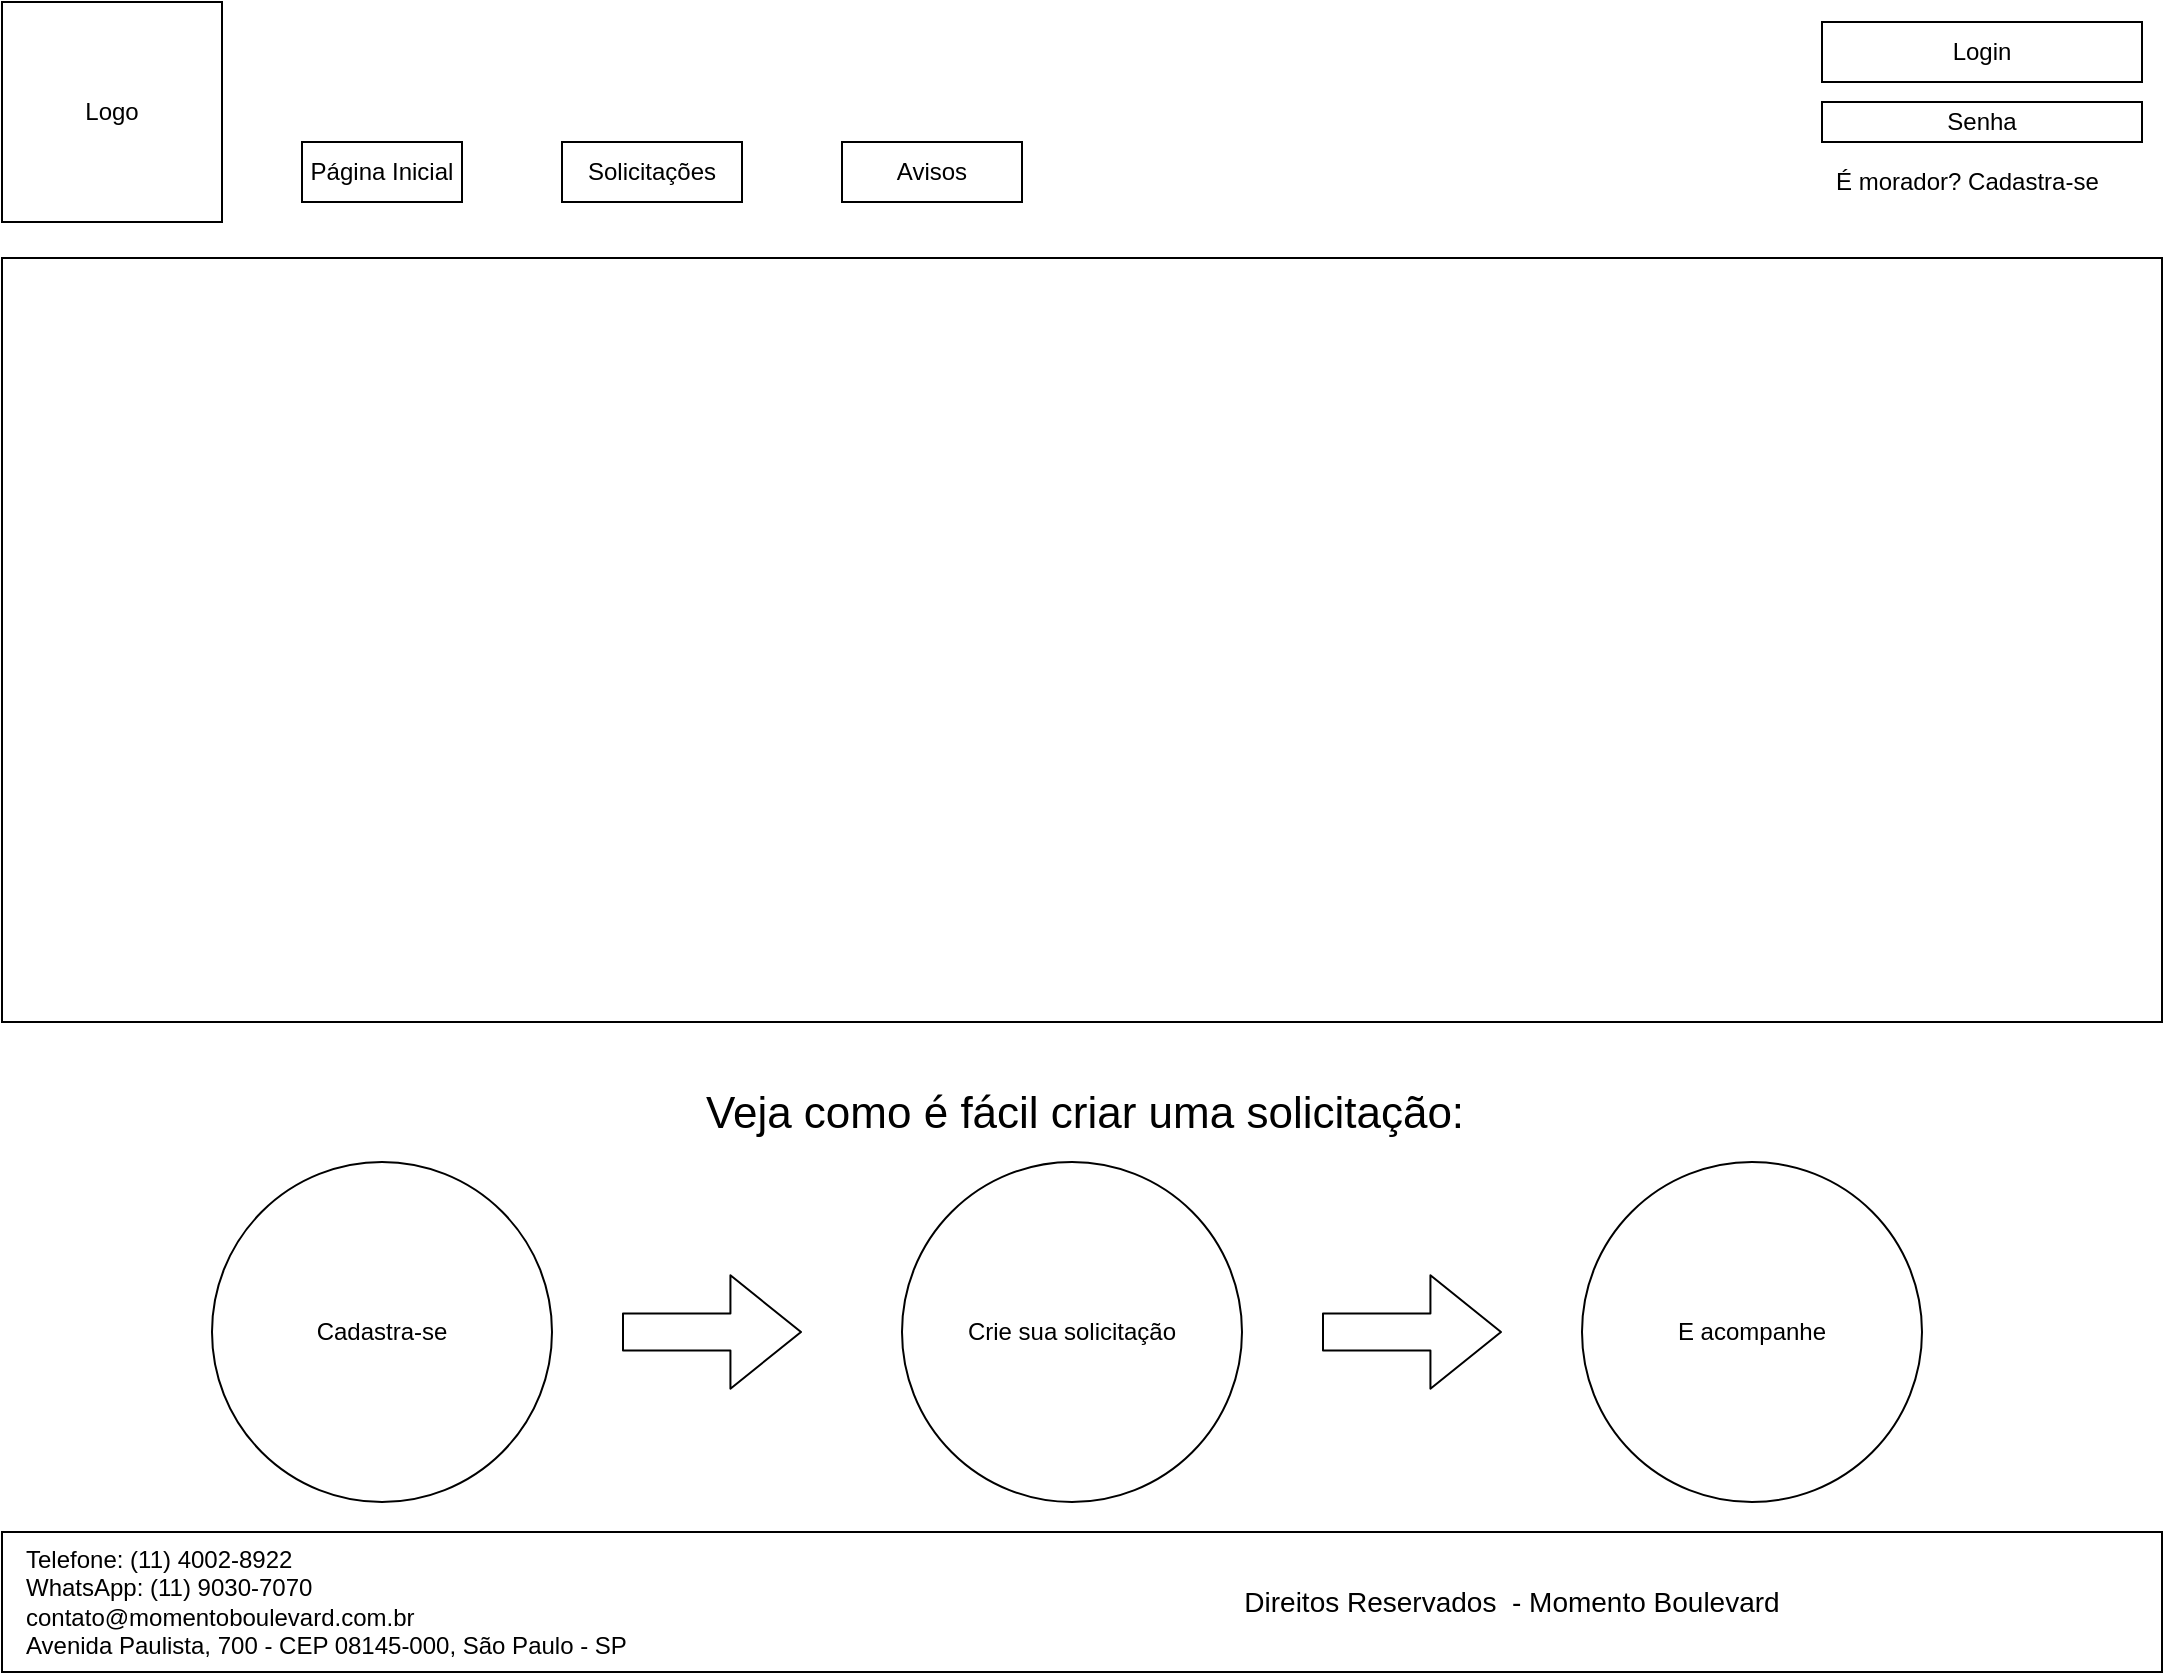 <mxfile version="12.1.4" type="onedrive" pages="7"><diagram id="TGK-YJjfh_xAAh9gTix-" name="Página Inicial"><mxGraphModel dx="640" dy="532" grid="1" gridSize="10" guides="1" tooltips="1" connect="1" arrows="1" fold="1" page="1" pageScale="1" pageWidth="827" pageHeight="1169" math="0" shadow="0"><root><mxCell id="0"/><mxCell id="1" parent="0"/><mxCell id="dOyWtogEHZAGU_aWIII5-1" value="" style="rounded=0;whiteSpace=wrap;html=1;" parent="1" vertex="1"><mxGeometry x="200" y="302" width="1080" height="382" as="geometry"/></mxCell><mxCell id="dOyWtogEHZAGU_aWIII5-2" value="Logo" style="rounded=0;whiteSpace=wrap;html=1;" parent="1" vertex="1"><mxGeometry x="200" y="174" width="110" height="110" as="geometry"/></mxCell><mxCell id="dOyWtogEHZAGU_aWIII5-3" value="Página Inicial" style="rounded=0;whiteSpace=wrap;html=1;" parent="1" vertex="1"><mxGeometry x="350" y="244" width="80" height="30" as="geometry"/></mxCell><mxCell id="dOyWtogEHZAGU_aWIII5-4" value="Solicitações" style="rounded=0;whiteSpace=wrap;html=1;" parent="1" vertex="1"><mxGeometry x="480" y="244" width="90" height="30" as="geometry"/></mxCell><mxCell id="dOyWtogEHZAGU_aWIII5-5" value="Avisos" style="rounded=0;whiteSpace=wrap;html=1;" parent="1" vertex="1"><mxGeometry x="620" y="244" width="90" height="30" as="geometry"/></mxCell><mxCell id="dOyWtogEHZAGU_aWIII5-6" value="Login" style="rounded=0;whiteSpace=wrap;html=1;" parent="1" vertex="1"><mxGeometry x="1110" y="184" width="160" height="30" as="geometry"/></mxCell><mxCell id="dOyWtogEHZAGU_aWIII5-7" value="Senha" style="rounded=0;whiteSpace=wrap;html=1;" parent="1" vertex="1"><mxGeometry x="1110" y="224" width="160" height="20" as="geometry"/></mxCell><mxCell id="dOyWtogEHZAGU_aWIII5-8" value="É morador? Cadastra-se" style="text;html=1;resizable=0;points=[];autosize=1;align=left;verticalAlign=top;spacingTop=-4;" parent="1" vertex="1"><mxGeometry x="1115" y="254" width="150" height="20" as="geometry"/></mxCell><mxCell id="dOyWtogEHZAGU_aWIII5-9" value="Cadastra-se" style="ellipse;whiteSpace=wrap;html=1;aspect=fixed;" parent="1" vertex="1"><mxGeometry x="305" y="754" width="170" height="170" as="geometry"/></mxCell><mxCell id="dOyWtogEHZAGU_aWIII5-10" value="Crie sua solicitação" style="ellipse;whiteSpace=wrap;html=1;aspect=fixed;" parent="1" vertex="1"><mxGeometry x="650" y="754" width="170" height="170" as="geometry"/></mxCell><mxCell id="dOyWtogEHZAGU_aWIII5-11" value="E acompanhe" style="ellipse;whiteSpace=wrap;html=1;aspect=fixed;" parent="1" vertex="1"><mxGeometry x="990" y="754" width="170" height="170" as="geometry"/></mxCell><mxCell id="dOyWtogEHZAGU_aWIII5-12" value="" style="shape=flexArrow;endArrow=classic;html=1;endWidth=37.143;endSize=11.429;width=18.571;" parent="1" edge="1"><mxGeometry width="50" height="50" relative="1" as="geometry"><mxPoint x="510" y="839" as="sourcePoint"/><mxPoint x="600" y="839" as="targetPoint"/></mxGeometry></mxCell><mxCell id="dOyWtogEHZAGU_aWIII5-13" value="" style="shape=flexArrow;endArrow=classic;html=1;endWidth=37.143;endSize=11.429;width=18.571;" parent="1" edge="1"><mxGeometry width="50" height="50" relative="1" as="geometry"><mxPoint x="860" y="839" as="sourcePoint"/><mxPoint x="950" y="839" as="targetPoint"/></mxGeometry></mxCell><mxCell id="dOyWtogEHZAGU_aWIII5-14" value="Veja como é fácil criar uma solicitação:" style="text;html=1;resizable=0;points=[];autosize=1;align=left;verticalAlign=top;spacingTop=-4;fontSize=22;" parent="1" vertex="1"><mxGeometry x="550" y="714" width="390" height="30" as="geometry"/></mxCell><mxCell id="dOyWtogEHZAGU_aWIII5-15" value="" style="rounded=0;whiteSpace=wrap;html=1;fontSize=22;" parent="1" vertex="1"><mxGeometry x="200" y="939" width="1080" height="70" as="geometry"/></mxCell><mxCell id="dOyWtogEHZAGU_aWIII5-16" value="Telefone: (11) 4002-8922&amp;nbsp;&lt;br&gt;WhatsApp: (11) 9030-7070&lt;br&gt;contato@momentoboulevard.com.br&lt;br&gt;Avenida Paulista, 700 - CEP 08145-000, São Paulo - SP" style="text;html=1;strokeColor=none;fillColor=none;align=left;verticalAlign=middle;whiteSpace=wrap;rounded=0;" parent="1" vertex="1"><mxGeometry x="210" y="966" width="310" height="16" as="geometry"/></mxCell><mxCell id="dOyWtogEHZAGU_aWIII5-17" value="&lt;font style=&quot;font-size: 14px&quot;&gt;Direitos Reservados&amp;nbsp; - Momento Boulevard&lt;/font&gt;" style="text;html=1;strokeColor=none;fillColor=none;align=center;verticalAlign=middle;whiteSpace=wrap;rounded=0;" parent="1" vertex="1"><mxGeometry x="700" y="964" width="510" height="20" as="geometry"/></mxCell></root></mxGraphModel></diagram><diagram name="Criar Solicitações" id="jzKg8vU2Z_9SC4ODqhiN"><mxGraphModel dx="640" dy="532" grid="1" gridSize="10" guides="1" tooltips="1" connect="1" arrows="1" fold="1" page="1" pageScale="1" pageWidth="1100" pageHeight="850" background="#ffffff" math="0" shadow="0"><root><mxCell id="yxudHtOIoxdo7AT3niZx-0"/><mxCell id="yxudHtOIoxdo7AT3niZx-1" parent="yxudHtOIoxdo7AT3niZx-0"/><mxCell id="MMkysY36kCJguyCIJ5to-0" value="Logo" style="rounded=0;whiteSpace=wrap;html=1;" parent="yxudHtOIoxdo7AT3niZx-1" vertex="1"><mxGeometry x="10" y="10" width="110" height="110" as="geometry"/></mxCell><mxCell id="MMkysY36kCJguyCIJ5to-1" value="Página Inicial" style="rounded=0;whiteSpace=wrap;html=1;" parent="yxudHtOIoxdo7AT3niZx-1" vertex="1"><mxGeometry x="160" y="80" width="80" height="30" as="geometry"/></mxCell><mxCell id="MMkysY36kCJguyCIJ5to-2" value="Solicitações" style="rounded=0;whiteSpace=wrap;html=1;" parent="yxudHtOIoxdo7AT3niZx-1" vertex="1"><mxGeometry x="274" y="80" width="116" height="30" as="geometry"/></mxCell><mxCell id="MMkysY36kCJguyCIJ5to-3" value="Avisos" style="rounded=0;whiteSpace=wrap;html=1;" parent="yxudHtOIoxdo7AT3niZx-1" vertex="1"><mxGeometry x="417.5" y="80" width="90" height="30" as="geometry"/></mxCell><mxCell id="amxu5sPb44eruZrGodHO-1" value="&lt;span style=&quot;font-size: 12px&quot;&gt;Criar Solicitação&lt;br&gt;&lt;/span&gt;&lt;br&gt;&lt;font style=&quot;font-size: 12px&quot;&gt;Minhas Solicitações&lt;/font&gt;" style="rounded=0;whiteSpace=wrap;html=1;fontSize=14;align=left;" parent="yxudHtOIoxdo7AT3niZx-1" vertex="1"><mxGeometry x="274" y="110" width="116" height="90" as="geometry"/></mxCell><mxCell id="tVGDEv2j5CFJ6uf0Dim7-0" value="&lt;font style=&quot;font-size: 24px&quot;&gt;Criar Solicitação&lt;/font&gt;" style="text;html=1;resizable=0;points=[];autosize=1;align=left;verticalAlign=top;spacingTop=-4;" parent="yxudHtOIoxdo7AT3niZx-1" vertex="1"><mxGeometry x="490" y="250" width="190" height="20" as="geometry"/></mxCell><mxCell id="tVGDEv2j5CFJ6uf0Dim7-2" value="Título" style="text;html=1;resizable=0;points=[];autosize=1;align=left;verticalAlign=top;spacingTop=-4;" parent="yxudHtOIoxdo7AT3niZx-1" vertex="1"><mxGeometry x="122" y="340" width="50" height="20" as="geometry"/></mxCell><mxCell id="tVGDEv2j5CFJ6uf0Dim7-3" value="" style="rounded=1;whiteSpace=wrap;html=1;" parent="yxudHtOIoxdo7AT3niZx-1" vertex="1"><mxGeometry x="122" y="360" width="290" height="20" as="geometry"/></mxCell><mxCell id="tVGDEv2j5CFJ6uf0Dim7-6" value="" style="rounded=1;whiteSpace=wrap;html=1;" parent="yxudHtOIoxdo7AT3niZx-1" vertex="1"><mxGeometry x="120" y="490" width="282" height="140" as="geometry"/></mxCell><mxCell id="tVGDEv2j5CFJ6uf0Dim7-7" value="Descrição" style="text;html=1;resizable=0;points=[];autosize=1;align=left;verticalAlign=top;spacingTop=-4;" parent="yxudHtOIoxdo7AT3niZx-1" vertex="1"><mxGeometry x="120" y="470" width="70" height="20" as="geometry"/></mxCell><mxCell id="tVGDEv2j5CFJ6uf0Dim7-8" value="Salvar" style="rounded=1;whiteSpace=wrap;html=1;" parent="yxudHtOIoxdo7AT3niZx-1" vertex="1"><mxGeometry x="160" y="680" width="73" height="30" as="geometry"/></mxCell><mxCell id="tVGDEv2j5CFJ6uf0Dim7-9" value="Cancelar" style="rounded=1;whiteSpace=wrap;html=1;" parent="yxudHtOIoxdo7AT3niZx-1" vertex="1"><mxGeometry x="950" y="680" width="73" height="30" as="geometry"/></mxCell><mxCell id="iq0_DnxHd_UZhseqHin4-0" value="" style="rounded=1;whiteSpace=wrap;html=1;" parent="yxudHtOIoxdo7AT3niZx-1" vertex="1"><mxGeometry x="120" y="300" width="160" height="20" as="geometry"/></mxCell><mxCell id="iq0_DnxHd_UZhseqHin4-1" value="Código da Solicitação&lt;br&gt;" style="text;html=1;resizable=0;points=[];autosize=1;align=left;verticalAlign=top;spacingTop=-4;" parent="yxudHtOIoxdo7AT3niZx-1" vertex="1"><mxGeometry x="120" y="280" width="130" height="20" as="geometry"/></mxCell><mxCell id="iq0_DnxHd_UZhseqHin4-2" value="" style="rounded=1;whiteSpace=wrap;html=1;" parent="yxudHtOIoxdo7AT3niZx-1" vertex="1"><mxGeometry x="122" y="420" width="118" height="20" as="geometry"/></mxCell><mxCell id="iq0_DnxHd_UZhseqHin4-3" value="Data do Evento" style="text;html=1;resizable=0;points=[];autosize=1;align=left;verticalAlign=top;spacingTop=-4;" parent="yxudHtOIoxdo7AT3niZx-1" vertex="1"><mxGeometry x="122" y="400" width="100" height="20" as="geometry"/></mxCell></root></mxGraphModel></diagram><diagram name="Cadastro" id="En1_RnGaDDSFhNiF3cju"><mxGraphModel dx="640" dy="532" grid="1" gridSize="10" guides="1" tooltips="1" connect="1" arrows="1" fold="1" page="1" pageScale="0.8" pageWidth="850" pageHeight="1100" background="#FFFFFF" math="0" shadow="1"><root><mxCell id="DrK7GnQxykqJkt1OaaT0-0"/><mxCell id="DrK7GnQxykqJkt1OaaT0-1" parent="DrK7GnQxykqJkt1OaaT0-0"/><mxCell id="Smdg8iqPCPXHChztS2Fv-0" value="Página Inicial" style="rounded=0;whiteSpace=wrap;html=1;" parent="DrK7GnQxykqJkt1OaaT0-1" vertex="1"><mxGeometry x="160" y="80" width="80" height="30" as="geometry"/></mxCell><mxCell id="Smdg8iqPCPXHChztS2Fv-1" value="Solicitações" style="rounded=0;whiteSpace=wrap;html=1;" parent="DrK7GnQxykqJkt1OaaT0-1" vertex="1"><mxGeometry x="290" y="80" width="90" height="30" as="geometry"/></mxCell><mxCell id="Smdg8iqPCPXHChztS2Fv-2" value="Avisos" style="rounded=0;whiteSpace=wrap;html=1;" parent="DrK7GnQxykqJkt1OaaT0-1" vertex="1"><mxGeometry x="430" y="80" width="90" height="30" as="geometry"/></mxCell><mxCell id="ydrGzee8Cd_7kEvlQZZ2-0" value="Logo" style="rounded=0;whiteSpace=wrap;html=1;" parent="DrK7GnQxykqJkt1OaaT0-1" vertex="1"><mxGeometry x="10" y="10" width="110" height="110" as="geometry"/></mxCell><mxCell id="ydrGzee8Cd_7kEvlQZZ2-1" value="&lt;font style=&quot;font-size: 24px&quot; face=&quot;Verdana&quot;&gt;Cadastro de Usuário&lt;/font&gt;" style="text;html=1;resizable=0;points=[];autosize=1;align=left;verticalAlign=top;spacingTop=-4;" parent="DrK7GnQxykqJkt1OaaT0-1" vertex="1"><mxGeometry x="270" y="170" width="260" height="20" as="geometry"/></mxCell><mxCell id="ydrGzee8Cd_7kEvlQZZ2-3" value="Nome" style="text;html=1;resizable=0;points=[];autosize=1;align=left;verticalAlign=top;spacingTop=-4;" parent="DrK7GnQxykqJkt1OaaT0-1" vertex="1"><mxGeometry x="100" y="280" width="50" height="20" as="geometry"/></mxCell><mxCell id="ydrGzee8Cd_7kEvlQZZ2-4" value="" style="rounded=1;whiteSpace=wrap;html=1;" parent="DrK7GnQxykqJkt1OaaT0-1" vertex="1"><mxGeometry x="95" y="300" width="430" height="20" as="geometry"/></mxCell><mxCell id="ydrGzee8Cd_7kEvlQZZ2-6" value="" style="rounded=1;whiteSpace=wrap;html=1;" parent="DrK7GnQxykqJkt1OaaT0-1" vertex="1"><mxGeometry x="95" y="350" width="430" height="20" as="geometry"/></mxCell><mxCell id="ydrGzee8Cd_7kEvlQZZ2-7" value="E-mail&lt;br&gt;" style="text;html=1;resizable=0;points=[];autosize=1;align=left;verticalAlign=top;spacingTop=-4;" parent="DrK7GnQxykqJkt1OaaT0-1" vertex="1"><mxGeometry x="100" y="330" width="50" height="20" as="geometry"/></mxCell><mxCell id="ydrGzee8Cd_7kEvlQZZ2-8" value="Sexo&lt;br&gt;" style="text;html=1;resizable=0;points=[];autosize=1;align=left;verticalAlign=top;spacingTop=-4;" parent="DrK7GnQxykqJkt1OaaT0-1" vertex="1"><mxGeometry x="100" y="380" width="40" height="20" as="geometry"/></mxCell><mxCell id="ydrGzee8Cd_7kEvlQZZ2-9" value="Feminino&amp;nbsp;" style="shape=ellipse;fillColor=#eeeeee;strokeColor=#999999;gradientColor=#cccccc;html=1;align=left;spacingLeft=4;fontSize=17;fontColor=#666666;labelPosition=right;shadow=0;" parent="DrK7GnQxykqJkt1OaaT0-1" vertex="1"><mxGeometry x="100" y="410" width="15" height="15" as="geometry"/></mxCell><mxCell id="ydrGzee8Cd_7kEvlQZZ2-11" value="Masculino" style="shape=ellipse;fillColor=#eeeeee;strokeColor=#999999;gradientColor=#cccccc;html=1;align=left;spacingLeft=4;fontSize=17;fontColor=#666666;labelPosition=right;shadow=0;" parent="DrK7GnQxykqJkt1OaaT0-1" vertex="1"><mxGeometry x="220" y="410" width="15" height="15" as="geometry"/></mxCell><mxCell id="ydrGzee8Cd_7kEvlQZZ2-12" value="Outros&lt;br&gt;" style="shape=ellipse;fillColor=#eeeeee;strokeColor=#999999;gradientColor=#cccccc;html=1;align=left;spacingLeft=4;fontSize=17;fontColor=#666666;labelPosition=right;shadow=0;" parent="DrK7GnQxykqJkt1OaaT0-1" vertex="1"><mxGeometry x="340" y="410" width="15" height="15" as="geometry"/></mxCell><mxCell id="ydrGzee8Cd_7kEvlQZZ2-15" value="" style="rounded=1;whiteSpace=wrap;html=1;" parent="DrK7GnQxykqJkt1OaaT0-1" vertex="1"><mxGeometry x="94" y="540" width="190" height="20" as="geometry"/></mxCell><mxCell id="ydrGzee8Cd_7kEvlQZZ2-16" value="" style="rounded=1;whiteSpace=wrap;html=1;" parent="DrK7GnQxykqJkt1OaaT0-1" vertex="1"><mxGeometry x="94" y="480" width="150" height="20" as="geometry"/></mxCell><mxCell id="ydrGzee8Cd_7kEvlQZZ2-17" value="" style="rounded=1;whiteSpace=wrap;html=1;" parent="DrK7GnQxykqJkt1OaaT0-1" vertex="1"><mxGeometry x="95" y="240" width="190" height="20" as="geometry"/></mxCell><mxCell id="ydrGzee8Cd_7kEvlQZZ2-18" value="CPF&amp;nbsp;&lt;br&gt;" style="text;html=1;resizable=0;points=[];autosize=1;align=left;verticalAlign=top;spacingTop=-4;" parent="DrK7GnQxykqJkt1OaaT0-1" vertex="1"><mxGeometry x="100" y="220" width="40" height="20" as="geometry"/></mxCell><mxCell id="ydrGzee8Cd_7kEvlQZZ2-20" value="Data de Nascimento&lt;br&gt;" style="text;html=1;resizable=0;points=[];autosize=1;align=left;verticalAlign=top;spacingTop=-4;" parent="DrK7GnQxykqJkt1OaaT0-1" vertex="1"><mxGeometry x="94" y="460" width="120" height="20" as="geometry"/></mxCell><mxCell id="ydrGzee8Cd_7kEvlQZZ2-21" value="Telefone&lt;br&gt;" style="text;html=1;resizable=0;points=[];autosize=1;align=left;verticalAlign=top;spacingTop=-4;" parent="DrK7GnQxykqJkt1OaaT0-1" vertex="1"><mxGeometry x="90" y="520" width="60" height="20" as="geometry"/></mxCell><mxCell id="ydrGzee8Cd_7kEvlQZZ2-22" value="" style="rounded=1;whiteSpace=wrap;html=1;" parent="DrK7GnQxykqJkt1OaaT0-1" vertex="1"><mxGeometry x="95" y="800" width="330" height="20" as="geometry"/></mxCell><mxCell id="ydrGzee8Cd_7kEvlQZZ2-24" value="" style="rounded=1;whiteSpace=wrap;html=1;" parent="DrK7GnQxykqJkt1OaaT0-1" vertex="1"><mxGeometry x="95" y="600" width="430" height="20" as="geometry"/></mxCell><mxCell id="ydrGzee8Cd_7kEvlQZZ2-25" value="Nome do Proprietário" style="text;html=1;resizable=0;points=[];autosize=1;align=left;verticalAlign=top;spacingTop=-4;" parent="DrK7GnQxykqJkt1OaaT0-1" vertex="1"><mxGeometry x="94" y="580" width="130" height="20" as="geometry"/></mxCell><mxCell id="ydrGzee8Cd_7kEvlQZZ2-26" value="Selecione" style="strokeWidth=1;shadow=0;dashed=0;align=center;html=1;shape=mxgraph.mockup.forms.comboBox;strokeColor=#999999;fillColor=#ddeeff;align=left;fillColor2=#aaddff;mainText=;fontColor=#666666;fontSize=17;spacingLeft=3;" parent="DrK7GnQxykqJkt1OaaT0-1" vertex="1"><mxGeometry x="95" y="660" width="140" height="20" as="geometry"/></mxCell><mxCell id="ydrGzee8Cd_7kEvlQZZ2-27" value="Tipo de Usuário" style="text;html=1;resizable=0;points=[];autosize=1;align=left;verticalAlign=top;spacingTop=-4;" parent="DrK7GnQxykqJkt1OaaT0-1" vertex="1"><mxGeometry x="95" y="640" width="100" height="20" as="geometry"/></mxCell><mxCell id="ydrGzee8Cd_7kEvlQZZ2-28" value="Login&lt;br&gt;" style="text;html=1;resizable=0;points=[];autosize=1;align=left;verticalAlign=top;spacingTop=-4;" parent="DrK7GnQxykqJkt1OaaT0-1" vertex="1"><mxGeometry x="95" y="780" width="40" height="20" as="geometry"/></mxCell><mxCell id="ydrGzee8Cd_7kEvlQZZ2-30" value="" style="rounded=1;whiteSpace=wrap;html=1;" parent="DrK7GnQxykqJkt1OaaT0-1" vertex="1"><mxGeometry x="95" y="860" width="330" height="20" as="geometry"/></mxCell><mxCell id="ydrGzee8Cd_7kEvlQZZ2-31" value="Senha" style="text;html=1;resizable=0;points=[];autosize=1;align=left;verticalAlign=top;spacingTop=-4;" parent="DrK7GnQxykqJkt1OaaT0-1" vertex="1"><mxGeometry x="94" y="840" width="50" height="20" as="geometry"/></mxCell><mxCell id="V5-iaY01BHRWmsv6FNIa-1" value="&lt;font style=&quot;font-size: 14px&quot;&gt;Cadastrar&lt;/font&gt;" style="rounded=1;whiteSpace=wrap;html=1;arcSize=25;shadow=0;" parent="DrK7GnQxykqJkt1OaaT0-1" vertex="1"><mxGeometry x="475" y="1030" width="80" height="30" as="geometry"/></mxCell><mxCell id="V5-iaY01BHRWmsv6FNIa-4" value="" style="rounded=1;whiteSpace=wrap;html=1;" parent="DrK7GnQxykqJkt1OaaT0-1" vertex="1"><mxGeometry x="94" y="930" width="330" height="20" as="geometry"/></mxCell><mxCell id="V5-iaY01BHRWmsv6FNIa-5" value="Confirmar Senha&lt;br&gt;" style="text;html=1;resizable=0;points=[];autosize=1;align=left;verticalAlign=top;spacingTop=-4;" parent="DrK7GnQxykqJkt1OaaT0-1" vertex="1"><mxGeometry x="94" y="910" width="110" height="20" as="geometry"/></mxCell><mxCell id="G5616eitpOEkYwBo5_z2-3" value="Bloco" style="text;html=1;resizable=0;points=[];autosize=1;align=left;verticalAlign=top;spacingTop=-4;" parent="DrK7GnQxykqJkt1OaaT0-1" vertex="1"><mxGeometry x="94" y="710" width="50" height="20" as="geometry"/></mxCell><mxCell id="q-iyl0J4CVMWzPTKm6Qr-2" value="Apartamento" style="text;html=1;resizable=0;points=[];autosize=1;align=left;verticalAlign=top;spacingTop=-4;" parent="DrK7GnQxykqJkt1OaaT0-1" vertex="1"><mxGeometry x="275" y="710" width="80" height="20" as="geometry"/></mxCell><mxCell id="q-iyl0J4CVMWzPTKm6Qr-4" value="&lt;br&gt;" style="strokeWidth=1;shadow=0;dashed=0;align=center;html=1;shape=mxgraph.mockup.forms.comboBox;strokeColor=#999999;fillColor=#ddeeff;align=left;fillColor2=#aaddff;mainText=;fontColor=#666666;fontSize=17;spacingLeft=3;" parent="DrK7GnQxykqJkt1OaaT0-1" vertex="1"><mxGeometry x="95" y="730" width="80" height="20" as="geometry"/></mxCell><mxCell id="q-iyl0J4CVMWzPTKm6Qr-5" value="" style="strokeWidth=1;shadow=0;dashed=0;align=center;html=1;shape=mxgraph.mockup.forms.comboBox;strokeColor=#999999;fillColor=#ddeeff;align=left;fillColor2=#aaddff;mainText=;fontColor=#666666;fontSize=17;spacingLeft=3;" parent="DrK7GnQxykqJkt1OaaT0-1" vertex="1"><mxGeometry x="275" y="730" width="80" height="20" as="geometry"/></mxCell><mxCell id="LdoDPPSY3iUmpotfuWhR-0" value="Selecione" style="strokeWidth=1;shadow=0;dashed=0;align=center;html=1;shape=mxgraph.mockup.forms.comboBox;strokeColor=#999999;fillColor=#ddeeff;align=left;fillColor2=#aaddff;mainText=;fontColor=#666666;fontSize=17;spacingLeft=3;" parent="DrK7GnQxykqJkt1OaaT0-1" vertex="1"><mxGeometry x="275" y="660" width="140" height="20" as="geometry"/></mxCell><mxCell id="LdoDPPSY3iUmpotfuWhR-1" value="Condomínio&lt;br&gt;" style="text;html=1;resizable=0;points=[];autosize=1;align=left;verticalAlign=top;spacingTop=-4;" parent="DrK7GnQxykqJkt1OaaT0-1" vertex="1"><mxGeometry x="275" y="640" width="80" height="20" as="geometry"/></mxCell><mxCell id="LdoDPPSY3iUmpotfuWhR-2" value="&lt;font style=&quot;font-size: 14px&quot;&gt;Cancelar&lt;/font&gt;" style="rounded=1;whiteSpace=wrap;html=1;arcSize=25;" parent="DrK7GnQxykqJkt1OaaT0-1" vertex="1"><mxGeometry x="600" y="1030" width="80" height="30" as="geometry"/></mxCell><mxCell id="B5dM0pAUm0iQ6nxrqZ-l-1" value="" style="endArrow=none;html=1;entryX=-0.036;entryY=-0.009;entryDx=0;entryDy=0;entryPerimeter=0;" parent="DrK7GnQxykqJkt1OaaT0-1" target="ydrGzee8Cd_7kEvlQZZ2-0" edge="1"><mxGeometry width="50" height="50" relative="1" as="geometry"><mxPoint x="6" y="1691" as="sourcePoint"/><mxPoint x="60" y="1160" as="targetPoint"/></mxGeometry></mxCell><mxCell id="B5dM0pAUm0iQ6nxrqZ-l-3" value="" style="endArrow=none;html=1;" parent="DrK7GnQxykqJkt1OaaT0-1" edge="1"><mxGeometry width="50" height="50" relative="1" as="geometry"><mxPoint x="10" y="1690" as="sourcePoint"/><mxPoint x="1084" y="1690" as="targetPoint"/></mxGeometry></mxCell><mxCell id="B5dM0pAUm0iQ6nxrqZ-l-5" value="" style="endArrow=none;html=1;" parent="DrK7GnQxykqJkt1OaaT0-1" edge="1"><mxGeometry width="50" height="50" relative="1" as="geometry"><mxPoint x="1090" y="1690" as="sourcePoint"/><mxPoint x="1090" y="10" as="targetPoint"/></mxGeometry></mxCell><mxCell id="B5dM0pAUm0iQ6nxrqZ-l-6" value="" style="endArrow=none;html=1;" parent="DrK7GnQxykqJkt1OaaT0-1" edge="1"><mxGeometry width="50" height="50" relative="1" as="geometry"><mxPoint x="10" y="10" as="sourcePoint"/><mxPoint x="1090" y="10" as="targetPoint"/></mxGeometry></mxCell></root></mxGraphModel></diagram><diagram name="Cadastro Tipo Usuário" id="578yD1s0KWzdwkN0BsHG"><mxGraphModel dx="640" dy="532" grid="1" gridSize="10" guides="1" tooltips="1" connect="1" arrows="1" fold="1" page="1" pageScale="1" pageWidth="850" pageHeight="1100" background="#ffffff" math="0" shadow="1"><root><mxCell id="noEWiyNJTVkOnB6Rr7p7-0"/><mxCell id="noEWiyNJTVkOnB6Rr7p7-1" parent="noEWiyNJTVkOnB6Rr7p7-0"/><mxCell id="C9VkR76TdzXdiPfcyOWu-0" value="Página Inicial" style="rounded=0;whiteSpace=wrap;html=1;" parent="noEWiyNJTVkOnB6Rr7p7-1" vertex="1"><mxGeometry x="160" y="80" width="80" height="30" as="geometry"/></mxCell><mxCell id="C9VkR76TdzXdiPfcyOWu-1" value="Solicitações" style="rounded=0;whiteSpace=wrap;html=1;" parent="noEWiyNJTVkOnB6Rr7p7-1" vertex="1"><mxGeometry x="290" y="80" width="90" height="30" as="geometry"/></mxCell><mxCell id="C9VkR76TdzXdiPfcyOWu-2" value="Avisos" style="rounded=0;whiteSpace=wrap;html=1;" parent="noEWiyNJTVkOnB6Rr7p7-1" vertex="1"><mxGeometry x="430" y="80" width="90" height="30" as="geometry"/></mxCell><mxCell id="C9VkR76TdzXdiPfcyOWu-3" value="Logo" style="rounded=0;whiteSpace=wrap;html=1;" parent="noEWiyNJTVkOnB6Rr7p7-1" vertex="1"><mxGeometry x="10" y="10" width="110" height="110" as="geometry"/></mxCell><mxCell id="4MZ2htuMZHV7ljadSsmH-0" value="&lt;font style=&quot;font-size: 24px&quot;&gt;Cadastro de Tipo de Usuário&lt;/font&gt;" style="text;html=1;resizable=0;points=[];autosize=1;align=left;verticalAlign=top;spacingTop=-4;" parent="noEWiyNJTVkOnB6Rr7p7-1" vertex="1"><mxGeometry x="240" y="200" width="320" height="20" as="geometry"/></mxCell><mxCell id="B3JmOOVZ2UXvJSU1fSFS-0" value="" style="rounded=1;whiteSpace=wrap;html=1;" parent="noEWiyNJTVkOnB6Rr7p7-1" vertex="1"><mxGeometry x="130" y="310" width="170" height="20" as="geometry"/></mxCell><mxCell id="B3JmOOVZ2UXvJSU1fSFS-1" value="Código" style="text;html=1;resizable=0;points=[];autosize=1;align=left;verticalAlign=top;spacingTop=-4;" parent="noEWiyNJTVkOnB6Rr7p7-1" vertex="1"><mxGeometry x="130" y="290" width="50" height="20" as="geometry"/></mxCell><mxCell id="B3JmOOVZ2UXvJSU1fSFS-2" value="" style="rounded=1;whiteSpace=wrap;html=1;" parent="noEWiyNJTVkOnB6Rr7p7-1" vertex="1"><mxGeometry x="130" y="400" width="270" height="20" as="geometry"/></mxCell><mxCell id="B3JmOOVZ2UXvJSU1fSFS-3" value="Descrição" style="text;html=1;resizable=0;points=[];autosize=1;align=left;verticalAlign=top;spacingTop=-4;" parent="noEWiyNJTVkOnB6Rr7p7-1" vertex="1"><mxGeometry x="130" y="380" width="70" height="20" as="geometry"/></mxCell><mxCell id="wVJcl6ZoDrqN37UFbvvj-0" value="&lt;font style=&quot;font-size: 14px&quot;&gt;Cadastrar&lt;/font&gt;" style="rounded=1;whiteSpace=wrap;html=1;arcSize=25;" parent="noEWiyNJTVkOnB6Rr7p7-1" vertex="1"><mxGeometry x="130" y="530" width="80" height="30" as="geometry"/></mxCell><mxCell id="wVJcl6ZoDrqN37UFbvvj-1" value="&lt;font style=&quot;font-size: 14px&quot;&gt;Cancelar&lt;/font&gt;" style="rounded=1;whiteSpace=wrap;html=1;arcSize=25;" parent="noEWiyNJTVkOnB6Rr7p7-1" vertex="1"><mxGeometry x="275" y="530" width="80" height="30" as="geometry"/></mxCell></root></mxGraphModel></diagram><diagram name="Cadastro de Condomínio" id="fnXVYX5UhxQP_j9rPucK"><mxGraphModel dx="640" dy="532" grid="1" gridSize="10" guides="1" tooltips="1" connect="1" arrows="1" fold="1" page="1" pageScale="1" pageWidth="827" pageHeight="1169" background="none" math="0" shadow="1"><root><mxCell id="hL4Zb8uQ8_zY9-4L6oA4-0"/><mxCell id="hL4Zb8uQ8_zY9-4L6oA4-1" parent="hL4Zb8uQ8_zY9-4L6oA4-0"/><mxCell id="-GsfOcEX67LDwNbxCW0s-0" value="Página Inicial" style="rounded=0;whiteSpace=wrap;html=1;" parent="hL4Zb8uQ8_zY9-4L6oA4-1" vertex="1"><mxGeometry x="160" y="80" width="80" height="30" as="geometry"/></mxCell><mxCell id="-GsfOcEX67LDwNbxCW0s-1" value="Solicitações" style="rounded=0;whiteSpace=wrap;html=1;" parent="hL4Zb8uQ8_zY9-4L6oA4-1" vertex="1"><mxGeometry x="290" y="80" width="90" height="30" as="geometry"/></mxCell><mxCell id="-GsfOcEX67LDwNbxCW0s-2" value="Avisos" style="rounded=0;whiteSpace=wrap;html=1;" parent="hL4Zb8uQ8_zY9-4L6oA4-1" vertex="1"><mxGeometry x="430" y="80" width="90" height="30" as="geometry"/></mxCell><mxCell id="-GsfOcEX67LDwNbxCW0s-3" value="Logo" style="rounded=0;whiteSpace=wrap;html=1;" parent="hL4Zb8uQ8_zY9-4L6oA4-1" vertex="1"><mxGeometry x="10" y="10" width="110" height="110" as="geometry"/></mxCell><mxCell id="-GsfOcEX67LDwNbxCW0s-4" value="&lt;font style=&quot;font-size: 24px&quot;&gt;Cadastro de Condomínio&lt;/font&gt;" style="text;html=1;resizable=0;points=[];autosize=1;align=left;verticalAlign=top;spacingTop=-4;" parent="hL4Zb8uQ8_zY9-4L6oA4-1" vertex="1"><mxGeometry x="240" y="200" width="280" height="20" as="geometry"/></mxCell><mxCell id="-GsfOcEX67LDwNbxCW0s-5" value="" style="rounded=1;whiteSpace=wrap;html=1;" parent="hL4Zb8uQ8_zY9-4L6oA4-1" vertex="1"><mxGeometry x="130" y="330" width="170" height="20" as="geometry"/></mxCell><mxCell id="-GsfOcEX67LDwNbxCW0s-6" value="Código do Condomínio" style="text;html=1;resizable=0;points=[];autosize=1;align=left;verticalAlign=top;spacingTop=-4;" parent="hL4Zb8uQ8_zY9-4L6oA4-1" vertex="1"><mxGeometry x="130" y="310" width="140" height="20" as="geometry"/></mxCell><mxCell id="-GsfOcEX67LDwNbxCW0s-7" value="" style="rounded=1;whiteSpace=wrap;html=1;" parent="hL4Zb8uQ8_zY9-4L6oA4-1" vertex="1"><mxGeometry x="130" y="400" width="270" height="20" as="geometry"/></mxCell><mxCell id="-GsfOcEX67LDwNbxCW0s-8" value="Nome do Condomínio" style="text;html=1;resizable=0;points=[];autosize=1;align=left;verticalAlign=top;spacingTop=-4;" parent="hL4Zb8uQ8_zY9-4L6oA4-1" vertex="1"><mxGeometry x="130" y="380" width="130" height="20" as="geometry"/></mxCell><mxCell id="-GsfOcEX67LDwNbxCW0s-9" value="&lt;font style=&quot;font-size: 14px&quot;&gt;Cadastrar&lt;/font&gt;" style="rounded=1;whiteSpace=wrap;html=1;arcSize=25;" parent="hL4Zb8uQ8_zY9-4L6oA4-1" vertex="1"><mxGeometry x="125" y="630" width="80" height="30" as="geometry"/></mxCell><mxCell id="-GsfOcEX67LDwNbxCW0s-10" value="&lt;font style=&quot;font-size: 14px&quot;&gt;Cancelar&lt;/font&gt;" style="rounded=1;whiteSpace=wrap;html=1;arcSize=25;" parent="hL4Zb8uQ8_zY9-4L6oA4-1" vertex="1"><mxGeometry x="280" y="630" width="80" height="30" as="geometry"/></mxCell><mxCell id="-GsfOcEX67LDwNbxCW0s-12" value="" style="rounded=1;whiteSpace=wrap;html=1;" parent="hL4Zb8uQ8_zY9-4L6oA4-1" vertex="1"><mxGeometry x="130" y="470" width="270" height="20" as="geometry"/></mxCell><mxCell id="-GsfOcEX67LDwNbxCW0s-13" value="Endereço" style="text;html=1;resizable=0;points=[];autosize=1;align=left;verticalAlign=top;spacingTop=-4;" parent="hL4Zb8uQ8_zY9-4L6oA4-1" vertex="1"><mxGeometry x="130" y="450" width="70" height="20" as="geometry"/></mxCell><mxCell id="-GsfOcEX67LDwNbxCW0s-15" value="Estado" style="text;html=1;resizable=0;points=[];autosize=1;align=left;verticalAlign=top;spacingTop=-4;" parent="hL4Zb8uQ8_zY9-4L6oA4-1" vertex="1"><mxGeometry x="130" y="520" width="50" height="20" as="geometry"/></mxCell><mxCell id="-GsfOcEX67LDwNbxCW0s-17" value="" style="rounded=1;whiteSpace=wrap;html=1;" parent="hL4Zb8uQ8_zY9-4L6oA4-1" vertex="1"><mxGeometry x="130" y="540" width="120" height="20" as="geometry"/></mxCell><mxCell id="-GsfOcEX67LDwNbxCW0s-18" value="" style="rounded=1;whiteSpace=wrap;html=1;" parent="hL4Zb8uQ8_zY9-4L6oA4-1" vertex="1"><mxGeometry x="285" y="540" width="40" height="20" as="geometry"/></mxCell><mxCell id="-GsfOcEX67LDwNbxCW0s-19" value="UF&lt;br&gt;" style="text;html=1;resizable=0;points=[];autosize=1;align=left;verticalAlign=top;spacingTop=-4;" parent="hL4Zb8uQ8_zY9-4L6oA4-1" vertex="1"><mxGeometry x="285" y="520" width="30" height="20" as="geometry"/></mxCell></root></mxGraphModel></diagram><diagram name="Avisos" id="94KBRXVhbH5VLLL6pBgG"><mxGraphModel dx="640" dy="532" grid="1" gridSize="10" guides="1" tooltips="1" connect="1" arrows="1" fold="1" page="1" pageScale="1" pageWidth="827" pageHeight="1169" math="0" shadow="0"><root><mxCell id="UdxZKPu0FwTf3uJJIcWH-0"/><mxCell id="UdxZKPu0FwTf3uJJIcWH-1" parent="UdxZKPu0FwTf3uJJIcWH-0"/><mxCell id="oS7KCaqV4xqm1-kKGBNy-0" value="Página Inicial" style="rounded=0;whiteSpace=wrap;html=1;" parent="UdxZKPu0FwTf3uJJIcWH-1" vertex="1"><mxGeometry x="160" y="80" width="80" height="30" as="geometry"/></mxCell><mxCell id="oS7KCaqV4xqm1-kKGBNy-1" value="Solicitações" style="rounded=0;whiteSpace=wrap;html=1;" parent="UdxZKPu0FwTf3uJJIcWH-1" vertex="1"><mxGeometry x="290" y="80" width="90" height="30" as="geometry"/></mxCell><mxCell id="oS7KCaqV4xqm1-kKGBNy-2" value="Avisos" style="rounded=0;whiteSpace=wrap;html=1;" parent="UdxZKPu0FwTf3uJJIcWH-1" vertex="1"><mxGeometry x="430" y="80" width="90" height="30" as="geometry"/></mxCell><mxCell id="oS7KCaqV4xqm1-kKGBNy-4" value="Logo" style="rounded=0;whiteSpace=wrap;html=1;" parent="UdxZKPu0FwTf3uJJIcWH-1" vertex="1"><mxGeometry x="10" y="10" width="110" height="110" as="geometry"/></mxCell><mxCell id="YQvVt616OuNBafLm_1S2-1" value="&lt;font style=&quot;font-size: 24px&quot; face=&quot;Verdana&quot;&gt;AVISOS&lt;/font&gt;" style="text;html=1;resizable=0;points=[];autosize=1;align=left;verticalAlign=top;spacingTop=-4;" parent="UdxZKPu0FwTf3uJJIcWH-1" vertex="1"><mxGeometry x="359" y="172" width="110" height="20" as="geometry"/></mxCell><mxCell id="YQvVt616OuNBafLm_1S2-8" value="Descritivo do Anúncio" style="rounded=0;whiteSpace=wrap;html=1;" parent="UdxZKPu0FwTf3uJJIcWH-1" vertex="1"><mxGeometry x="70" y="240" width="200" height="170" as="geometry"/></mxCell><mxCell id="YQvVt616OuNBafLm_1S2-13" value="" style="rounded=0;whiteSpace=wrap;html=1;" parent="UdxZKPu0FwTf3uJJIcWH-1" vertex="1"><mxGeometry x="330" y="240" width="200" height="170" as="geometry"/></mxCell><mxCell id="YQvVt616OuNBafLm_1S2-14" value="" style="rounded=0;whiteSpace=wrap;html=1;" parent="UdxZKPu0FwTf3uJJIcWH-1" vertex="1"><mxGeometry x="580" y="240" width="200" height="170" as="geometry"/></mxCell><mxCell id="YQvVt616OuNBafLm_1S2-15" value="" style="rounded=0;whiteSpace=wrap;html=1;" parent="UdxZKPu0FwTf3uJJIcWH-1" vertex="1"><mxGeometry x="70" y="440" width="200" height="170" as="geometry"/></mxCell><mxCell id="YQvVt616OuNBafLm_1S2-16" value="" style="rounded=0;whiteSpace=wrap;html=1;" parent="UdxZKPu0FwTf3uJJIcWH-1" vertex="1"><mxGeometry x="330" y="440" width="200" height="170" as="geometry"/></mxCell><mxCell id="YQvVt616OuNBafLm_1S2-17" value="" style="rounded=0;whiteSpace=wrap;html=1;" parent="UdxZKPu0FwTf3uJJIcWH-1" vertex="1"><mxGeometry x="580" y="440" width="200" height="170" as="geometry"/></mxCell><mxCell id="YQvVt616OuNBafLm_1S2-19" value="Data do Anúncio" style="text;html=1;strokeColor=none;fillColor=none;align=center;verticalAlign=middle;whiteSpace=wrap;rounded=0;" parent="UdxZKPu0FwTf3uJJIcWH-1" vertex="1"><mxGeometry x="120" y="250" width="90" height="20" as="geometry"/></mxCell><mxCell id="YQvVt616OuNBafLm_1S2-20" value="Descritivo do Anúncio" style="rounded=0;whiteSpace=wrap;html=1;" parent="UdxZKPu0FwTf3uJJIcWH-1" vertex="1"><mxGeometry x="330" y="240" width="200" height="170" as="geometry"/></mxCell><mxCell id="YQvVt616OuNBafLm_1S2-21" value="Descritivo do Anúncio" style="rounded=0;whiteSpace=wrap;html=1;" parent="UdxZKPu0FwTf3uJJIcWH-1" vertex="1"><mxGeometry x="580" y="240" width="200" height="170" as="geometry"/></mxCell><mxCell id="YQvVt616OuNBafLm_1S2-23" value="Descritivo do Anúncio" style="rounded=0;whiteSpace=wrap;html=1;" parent="UdxZKPu0FwTf3uJJIcWH-1" vertex="1"><mxGeometry x="70" y="440" width="200" height="170" as="geometry"/></mxCell><mxCell id="YQvVt616OuNBafLm_1S2-24" value="Descritivo do Anúncio" style="rounded=0;whiteSpace=wrap;html=1;" parent="UdxZKPu0FwTf3uJJIcWH-1" vertex="1"><mxGeometry x="330" y="440" width="200" height="170" as="geometry"/></mxCell><mxCell id="YQvVt616OuNBafLm_1S2-25" value="Descritivo do Anúncio" style="rounded=0;whiteSpace=wrap;html=1;" parent="UdxZKPu0FwTf3uJJIcWH-1" vertex="1"><mxGeometry x="580" y="440" width="200" height="170" as="geometry"/></mxCell><mxCell id="YQvVt616OuNBafLm_1S2-26" value="Data do Anúncio" style="text;html=1;strokeColor=none;fillColor=none;align=center;verticalAlign=middle;whiteSpace=wrap;rounded=0;" parent="UdxZKPu0FwTf3uJJIcWH-1" vertex="1"><mxGeometry x="635" y="450" width="90" height="20" as="geometry"/></mxCell><mxCell id="YQvVt616OuNBafLm_1S2-27" value="Data do Anúncio" style="text;html=1;strokeColor=none;fillColor=none;align=center;verticalAlign=middle;whiteSpace=wrap;rounded=0;" parent="UdxZKPu0FwTf3uJJIcWH-1" vertex="1"><mxGeometry x="385" y="450" width="90" height="20" as="geometry"/></mxCell><mxCell id="YQvVt616OuNBafLm_1S2-28" value="Data do Anúncio" style="text;html=1;strokeColor=none;fillColor=none;align=center;verticalAlign=middle;whiteSpace=wrap;rounded=0;" parent="UdxZKPu0FwTf3uJJIcWH-1" vertex="1"><mxGeometry x="120" y="450" width="90" height="20" as="geometry"/></mxCell><mxCell id="YQvVt616OuNBafLm_1S2-29" value="Data do Anúncio" style="text;html=1;strokeColor=none;fillColor=none;align=center;verticalAlign=middle;whiteSpace=wrap;rounded=0;" parent="UdxZKPu0FwTf3uJJIcWH-1" vertex="1"><mxGeometry x="635" y="250" width="90" height="20" as="geometry"/></mxCell><mxCell id="YQvVt616OuNBafLm_1S2-30" value="Data do Anúncio" style="text;html=1;strokeColor=none;fillColor=none;align=center;verticalAlign=middle;whiteSpace=wrap;rounded=0;" parent="UdxZKPu0FwTf3uJJIcWH-1" vertex="1"><mxGeometry x="385" y="250" width="90" height="20" as="geometry"/></mxCell></root></mxGraphModel></diagram><diagram name="Cadastro do Apartamento" id="VykLlfsOauWFzaD1GMaZ"><mxGraphModel dx="640" dy="532" grid="1" gridSize="10" guides="1" tooltips="1" connect="1" arrows="1" fold="1" page="1" pageScale="1" pageWidth="827" pageHeight="1169" math="0" shadow="0"><root><mxCell id="eoFLuC7Lb_dZEr8QPND--0"/><mxCell id="eoFLuC7Lb_dZEr8QPND--1" parent="eoFLuC7Lb_dZEr8QPND--0"/><mxCell id="LVxSEu_sbhx10ZiaDHoa-0" value="Página Inicial" style="rounded=0;whiteSpace=wrap;html=1;" parent="eoFLuC7Lb_dZEr8QPND--1" vertex="1"><mxGeometry x="160" y="80" width="80" height="30" as="geometry"/></mxCell><mxCell id="LVxSEu_sbhx10ZiaDHoa-1" value="Solicitações" style="rounded=0;whiteSpace=wrap;html=1;" parent="eoFLuC7Lb_dZEr8QPND--1" vertex="1"><mxGeometry x="290" y="80" width="90" height="30" as="geometry"/></mxCell><mxCell id="LVxSEu_sbhx10ZiaDHoa-2" value="Avisos" style="rounded=0;whiteSpace=wrap;html=1;" parent="eoFLuC7Lb_dZEr8QPND--1" vertex="1"><mxGeometry x="430" y="80" width="90" height="30" as="geometry"/></mxCell><mxCell id="LVxSEu_sbhx10ZiaDHoa-3" value="Logo" style="rounded=0;whiteSpace=wrap;html=1;" parent="eoFLuC7Lb_dZEr8QPND--1" vertex="1"><mxGeometry x="10" y="10" width="110" height="110" as="geometry"/></mxCell><mxCell id="LVxSEu_sbhx10ZiaDHoa-4" value="&lt;font style=&quot;font-size: 24px&quot;&gt;Cadastro do Apartamento&lt;/font&gt;" style="text;html=1;resizable=0;points=[];autosize=1;align=left;verticalAlign=top;spacingTop=-4;" parent="eoFLuC7Lb_dZEr8QPND--1" vertex="1"><mxGeometry x="240" y="200" width="290" height="20" as="geometry"/></mxCell><mxCell id="LVxSEu_sbhx10ZiaDHoa-5" value="" style="rounded=1;whiteSpace=wrap;html=1;" parent="eoFLuC7Lb_dZEr8QPND--1" vertex="1"><mxGeometry x="130" y="330" width="170" height="20" as="geometry"/></mxCell><mxCell id="LVxSEu_sbhx10ZiaDHoa-6" value="Código do Apartamento" style="text;html=1;resizable=0;points=[];autosize=1;align=left;verticalAlign=top;spacingTop=-4;" parent="eoFLuC7Lb_dZEr8QPND--1" vertex="1"><mxGeometry x="130" y="310" width="140" height="20" as="geometry"/></mxCell><mxCell id="LVxSEu_sbhx10ZiaDHoa-7" value="" style="rounded=1;whiteSpace=wrap;html=1;" parent="eoFLuC7Lb_dZEr8QPND--1" vertex="1"><mxGeometry x="130" y="400" width="170" height="20" as="geometry"/></mxCell><mxCell id="LVxSEu_sbhx10ZiaDHoa-8" value="Código do Condomínio" style="text;html=1;resizable=0;points=[];autosize=1;align=left;verticalAlign=top;spacingTop=-4;" parent="eoFLuC7Lb_dZEr8QPND--1" vertex="1"><mxGeometry x="130" y="380" width="140" height="20" as="geometry"/></mxCell><mxCell id="LVxSEu_sbhx10ZiaDHoa-9" value="&lt;font style=&quot;font-size: 14px&quot;&gt;Cadastrar&lt;/font&gt;" style="rounded=1;whiteSpace=wrap;html=1;arcSize=25;" parent="eoFLuC7Lb_dZEr8QPND--1" vertex="1"><mxGeometry x="125" y="630" width="80" height="30" as="geometry"/></mxCell><mxCell id="LVxSEu_sbhx10ZiaDHoa-10" value="&lt;font style=&quot;font-size: 14px&quot;&gt;Cancelar&lt;/font&gt;" style="rounded=1;whiteSpace=wrap;html=1;arcSize=25;" parent="eoFLuC7Lb_dZEr8QPND--1" vertex="1"><mxGeometry x="280" y="630" width="80" height="30" as="geometry"/></mxCell><mxCell id="LVxSEu_sbhx10ZiaDHoa-11" value="" style="rounded=1;whiteSpace=wrap;html=1;" parent="eoFLuC7Lb_dZEr8QPND--1" vertex="1"><mxGeometry x="130" y="470" width="50" height="20" as="geometry"/></mxCell><mxCell id="LVxSEu_sbhx10ZiaDHoa-12" value="Bloco" style="text;html=1;resizable=0;points=[];autosize=1;align=left;verticalAlign=top;spacingTop=-4;" parent="eoFLuC7Lb_dZEr8QPND--1" vertex="1"><mxGeometry x="130" y="450" width="50" height="20" as="geometry"/></mxCell><mxCell id="LVxSEu_sbhx10ZiaDHoa-14" value="" style="rounded=1;whiteSpace=wrap;html=1;" parent="eoFLuC7Lb_dZEr8QPND--1" vertex="1"><mxGeometry x="200" y="470" width="120" height="20" as="geometry"/></mxCell><mxCell id="LVxSEu_sbhx10ZiaDHoa-17" value="Apartamento" style="text;html=1;resizable=0;points=[];autosize=1;align=left;verticalAlign=top;spacingTop=-4;" parent="eoFLuC7Lb_dZEr8QPND--1" vertex="1"><mxGeometry x="200" y="450" width="80" height="20" as="geometry"/></mxCell><mxCell id="LVxSEu_sbhx10ZiaDHoa-18" value="" style="rounded=1;whiteSpace=wrap;html=1;" parent="eoFLuC7Lb_dZEr8QPND--1" vertex="1"><mxGeometry x="130" y="540" width="60" height="20" as="geometry"/></mxCell><mxCell id="LVxSEu_sbhx10ZiaDHoa-19" value="Número da Vaga de Garagem" style="text;html=1;resizable=0;points=[];autosize=1;align=left;verticalAlign=top;spacingTop=-4;shadow=0;" parent="eoFLuC7Lb_dZEr8QPND--1" vertex="1"><mxGeometry x="130" y="520" width="180" height="20" as="geometry"/></mxCell></root></mxGraphModel></diagram></mxfile>